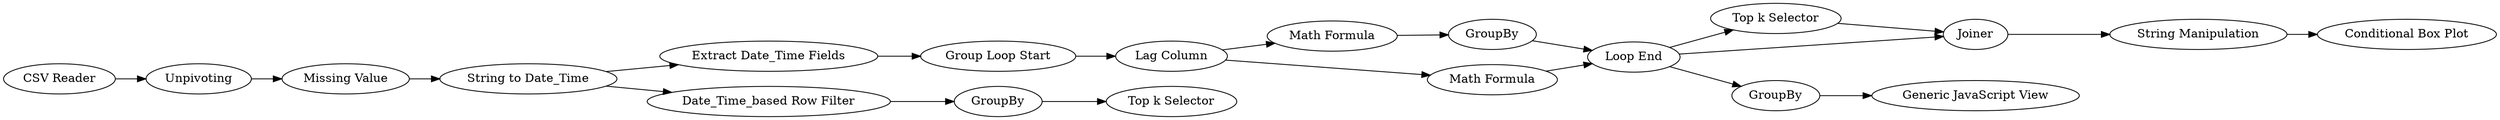 digraph {
	1 [label="CSV Reader"]
	3 [label=Unpivoting]
	5 [label="String to Date_Time"]
	6 [label="Extract Date_Time Fields"]
	8 [label="Group Loop Start"]
	10 [label="Lag Column"]
	12 [label=GroupBy]
	13 [label="Loop End"]
	16 [label=GroupBy]
	23 [label="Top k Selector"]
	27 [label="Date_Time_based Row Filter"]
	28 [label="Top k Selector"]
	29 [label="Conditional Box Plot"]
	31 [label="Math Formula"]
	32 [label="Math Formula"]
	33 [label=Joiner]
	34 [label="String Manipulation"]
	35 [label=GroupBy]
	40 [label="Generic JavaScript View"]
	44 [label="Missing Value"]
	1 -> 3
	3 -> 44
	5 -> 6
	5 -> 27
	6 -> 8
	8 -> 10
	10 -> 31
	10 -> 32
	12 -> 13
	13 -> 23
	13 -> 33
	13 -> 35
	16 -> 28
	23 -> 33
	27 -> 16
	31 -> 12
	32 -> 13
	33 -> 34
	34 -> 29
	35 -> 40
	44 -> 5
	rankdir=LR
}
